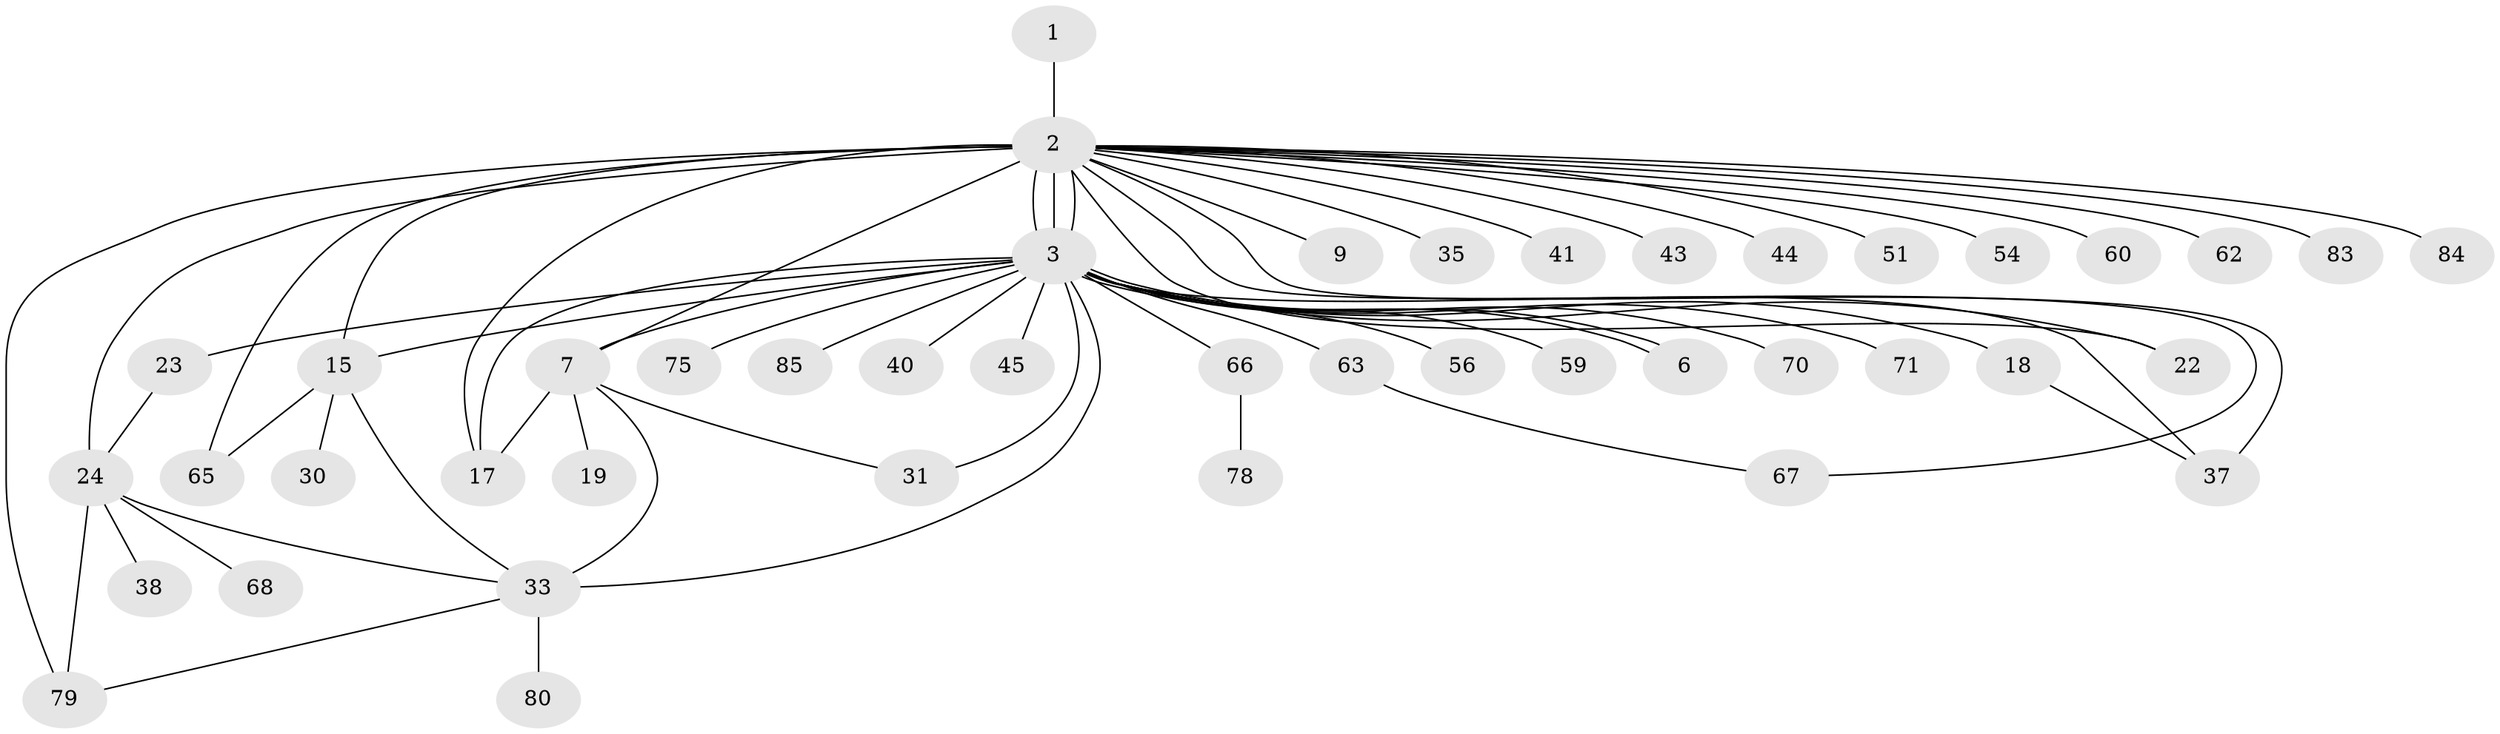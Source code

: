 // original degree distribution, {1: 0.45454545454545453, 26: 0.011363636363636364, 21: 0.011363636363636364, 4: 0.09090909090909091, 7: 0.03409090909090909, 2: 0.2159090909090909, 14: 0.011363636363636364, 6: 0.06818181818181818, 5: 0.011363636363636364, 8: 0.011363636363636364, 3: 0.07954545454545454}
// Generated by graph-tools (version 1.1) at 2025/14/03/09/25 04:14:41]
// undirected, 44 vertices, 62 edges
graph export_dot {
graph [start="1"]
  node [color=gray90,style=filled];
  1;
  2 [super="+14+64+13+57+11+10+61"];
  3 [super="+58+48+81+32+4"];
  6;
  7 [super="+49+12+39+82+46+76+53"];
  9;
  15 [super="+21"];
  17 [super="+42"];
  18 [super="+87"];
  19 [super="+29"];
  22;
  23;
  24 [super="+25+28"];
  30;
  31;
  33 [super="+52+74"];
  35;
  37;
  38;
  40;
  41 [super="+72"];
  43;
  44 [super="+73"];
  45;
  51;
  54;
  56;
  59;
  60;
  62;
  63;
  65;
  66;
  67;
  68;
  70;
  71 [super="+88"];
  75;
  78 [super="+86"];
  79;
  80;
  83;
  84;
  85;
  1 -- 2;
  2 -- 3 [weight=6];
  2 -- 3;
  2 -- 3;
  2 -- 7 [weight=3];
  2 -- 9;
  2 -- 17 [weight=2];
  2 -- 22;
  2 -- 24 [weight=3];
  2 -- 37 [weight=2];
  2 -- 43;
  2 -- 51;
  2 -- 67;
  2 -- 83;
  2 -- 15;
  2 -- 35;
  2 -- 84;
  2 -- 60;
  2 -- 79;
  2 -- 65;
  2 -- 41;
  2 -- 44 [weight=2];
  2 -- 62;
  2 -- 54;
  3 -- 6;
  3 -- 6;
  3 -- 7 [weight=6];
  3 -- 40;
  3 -- 63;
  3 -- 75;
  3 -- 15 [weight=2];
  3 -- 59;
  3 -- 22;
  3 -- 33 [weight=2];
  3 -- 66;
  3 -- 70;
  3 -- 71;
  3 -- 17 [weight=2];
  3 -- 18;
  3 -- 85;
  3 -- 23 [weight=2];
  3 -- 31;
  3 -- 37;
  3 -- 45;
  3 -- 56;
  7 -- 19;
  7 -- 31;
  7 -- 17;
  7 -- 33;
  15 -- 65;
  15 -- 33;
  15 -- 30;
  18 -- 37;
  23 -- 24;
  24 -- 33;
  24 -- 79;
  24 -- 68;
  24 -- 38;
  33 -- 80;
  33 -- 79;
  63 -- 67;
  66 -- 78;
}
